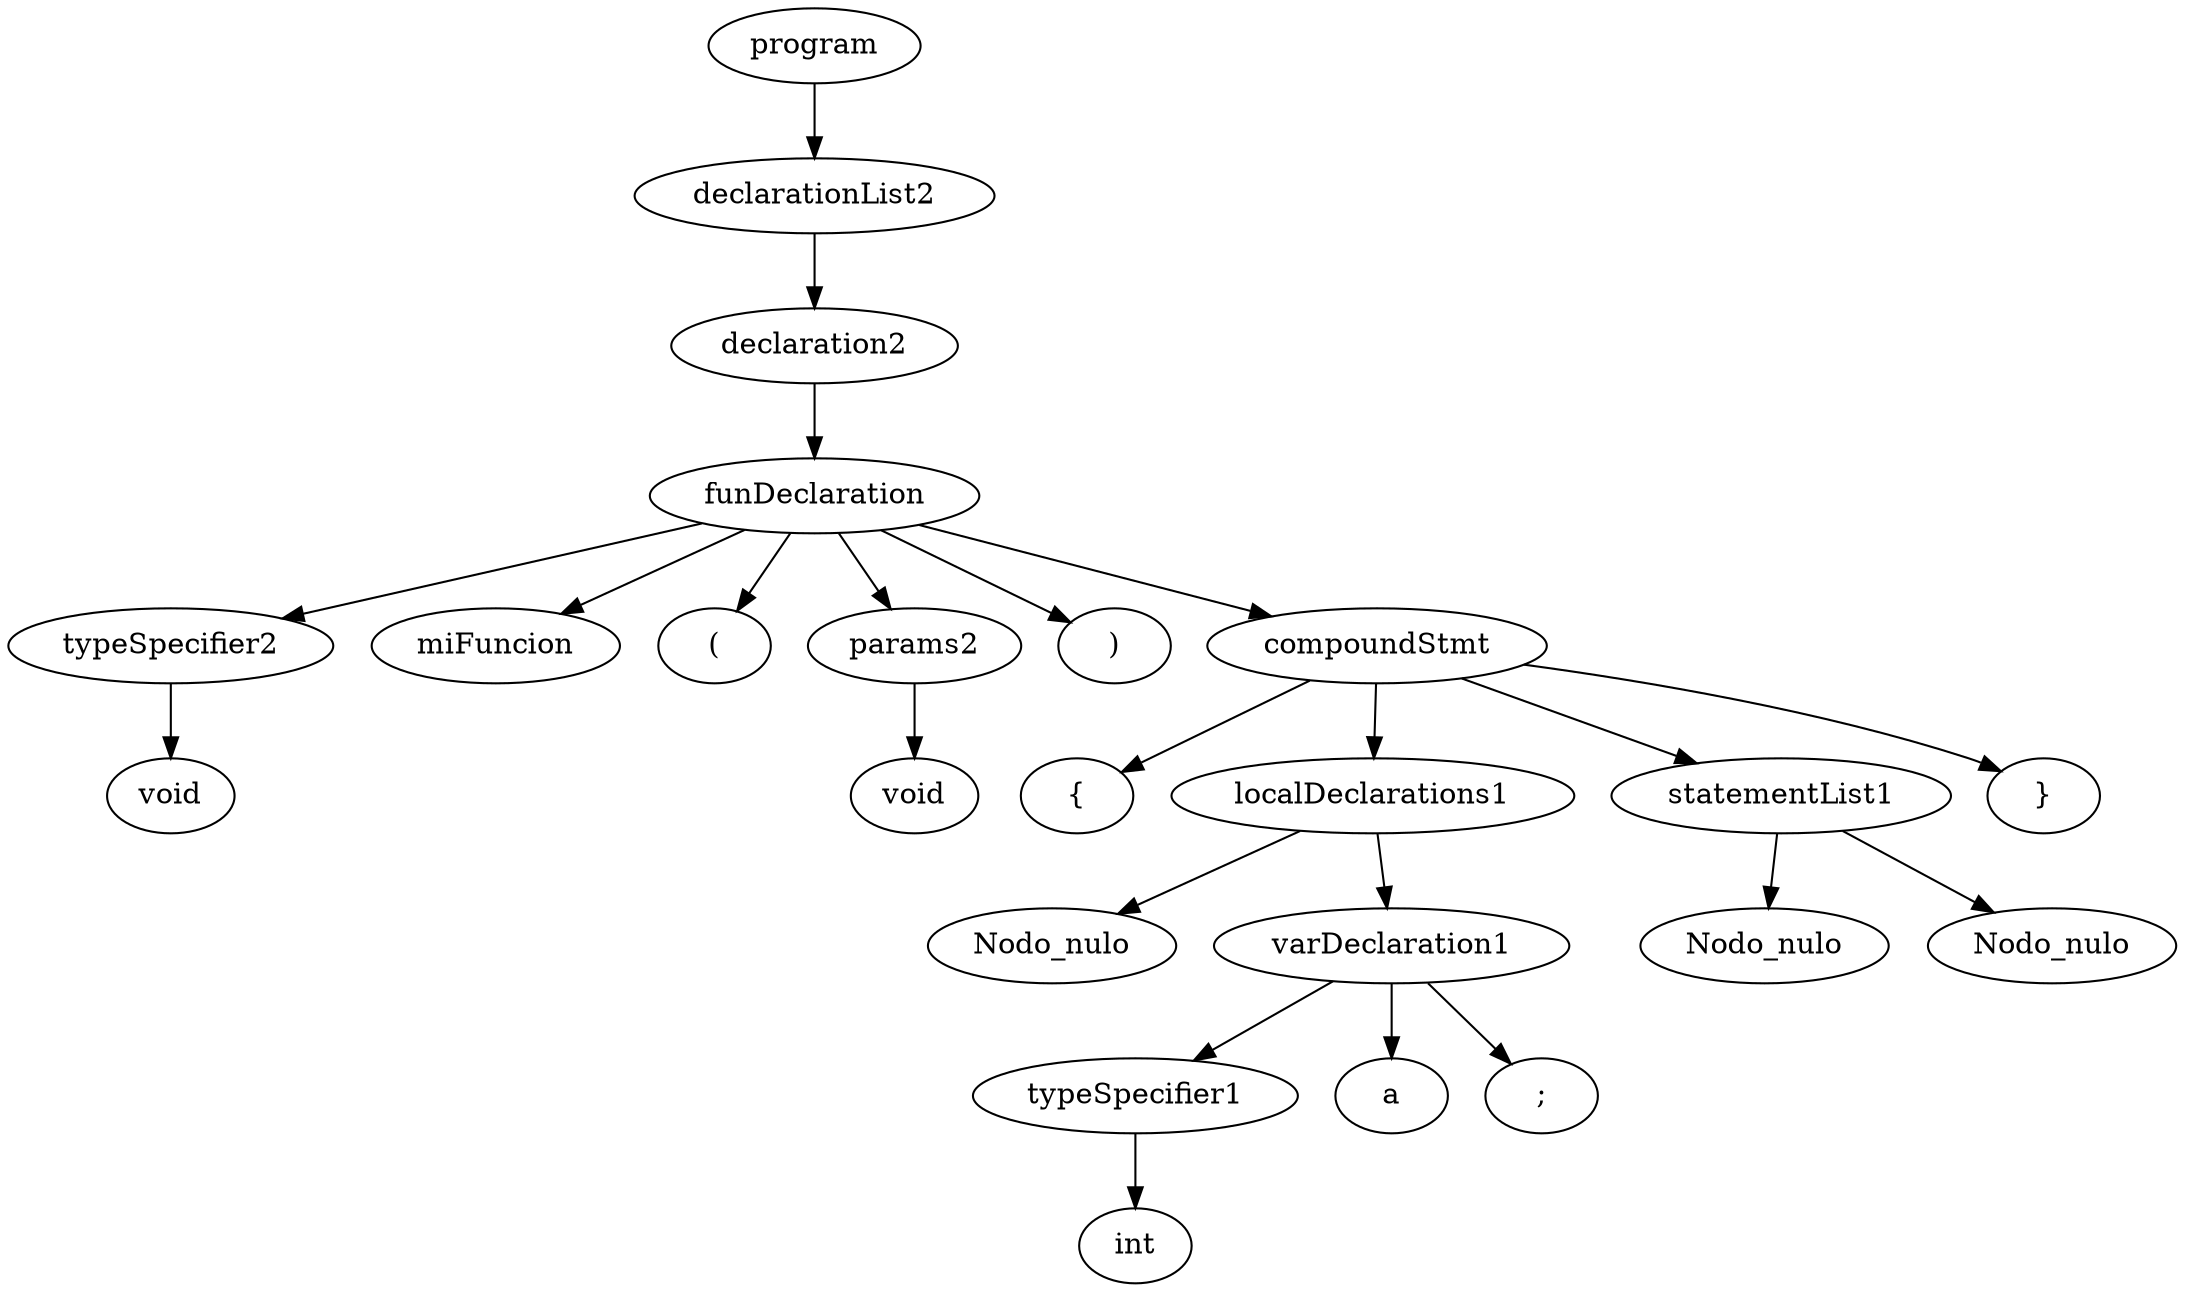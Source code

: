 digraph G {
	6[label= "void"]
	5[label = typeSpecifier2]
	5->6
	7[label= "miFuncion"]
	8[label= "("]
	10[label= "void"]
	9[label = params2]
	9->10
	11[label= ")"]
	13[label= "{"]
	15[label= Nodo_nulo]
	18[label= "int"]
	17[label = typeSpecifier1]
	17->18
	19[label= "a"]
	20[label= ";"]
	16[label = varDeclaration1]
	16->17
	16->19
	16->20
	14[label = localDeclarations1]
	14->15
	14->16
	22[label= Nodo_nulo]
	23[label= Nodo_nulo]
	21[label = statementList1]
	21->22
	21->23
	24[label= "}"]
	12[label = compoundStmt]
	12->13
	12->14
	12->21
	12->24
	4[label = funDeclaration]
	4->5
	4->7
	4->8
	4->9
	4->11
	4->12
	3[label = declaration2]
	3->4
	2[label = declarationList2]
	2->3
	1[label = program]
	1->2
	}